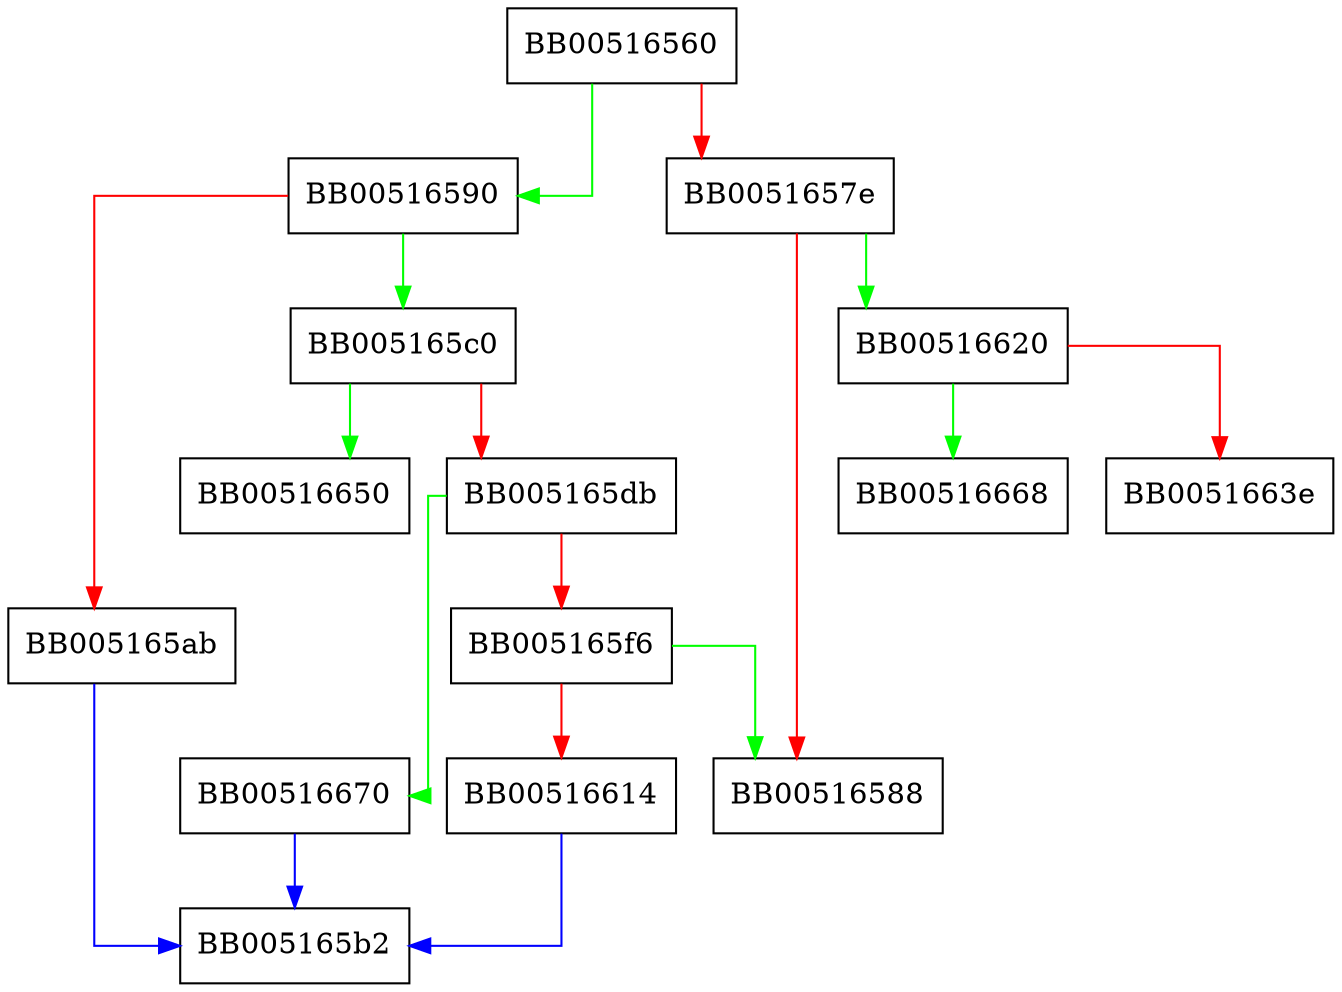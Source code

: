 digraph ASN1_STRING_set_default_mask_asc {
  node [shape="box"];
  graph [splines=ortho];
  BB00516560 -> BB00516590 [color="green"];
  BB00516560 -> BB0051657e [color="red"];
  BB0051657e -> BB00516620 [color="green"];
  BB0051657e -> BB00516588 [color="red"];
  BB00516590 -> BB005165c0 [color="green"];
  BB00516590 -> BB005165ab [color="red"];
  BB005165ab -> BB005165b2 [color="blue"];
  BB005165c0 -> BB00516650 [color="green"];
  BB005165c0 -> BB005165db [color="red"];
  BB005165db -> BB00516670 [color="green"];
  BB005165db -> BB005165f6 [color="red"];
  BB005165f6 -> BB00516588 [color="green"];
  BB005165f6 -> BB00516614 [color="red"];
  BB00516614 -> BB005165b2 [color="blue"];
  BB00516620 -> BB00516668 [color="green"];
  BB00516620 -> BB0051663e [color="red"];
  BB00516670 -> BB005165b2 [color="blue"];
}